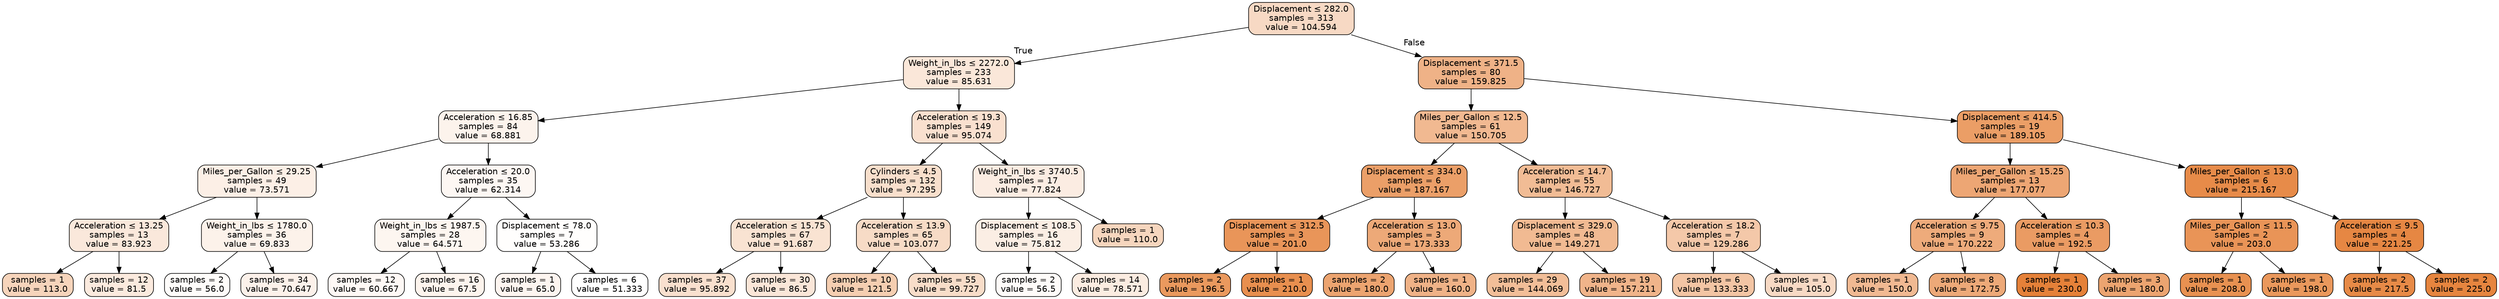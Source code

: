 digraph Tree {
node [shape=box, style="filled, rounded", color="black", fontname="helvetica"] ;
edge [fontname="helvetica"] ;
0 [label=<Displacement &le; 282.0<br/>samples = 313<br/>value = 104.594>, fillcolor="#f7d9c4"] ;
1 [label=<Weight_in_lbs &le; 2272.0<br/>samples = 233<br/>value = 85.631>, fillcolor="#fae7d9"] ;
0 -> 1 [labeldistance=2.5, labelangle=45, headlabel="True"] ;
2 [label=<Acceleration &le; 16.85<br/>samples = 84<br/>value = 68.881>, fillcolor="#fcf3ec"] ;
1 -> 2 ;
3 [label=<Miles_per_Gallon &le; 29.25<br/>samples = 49<br/>value = 73.571>, fillcolor="#fcefe6"] ;
2 -> 3 ;
4 [label=<Acceleration &le; 13.25<br/>samples = 13<br/>value = 83.923>, fillcolor="#fae8db"] ;
3 -> 4 ;
5 [label=<samples = 1<br/>value = 113.0>, fillcolor="#f6d4bb"] ;
4 -> 5 ;
6 [label=<samples = 12<br/>value = 81.5>, fillcolor="#fbeade"] ;
4 -> 6 ;
7 [label=<Weight_in_lbs &le; 1780.0<br/>samples = 36<br/>value = 69.833>, fillcolor="#fcf2ea"] ;
3 -> 7 ;
8 [label=<samples = 2<br/>value = 56.0>, fillcolor="#fefcfa"] ;
7 -> 8 ;
9 [label=<samples = 34<br/>value = 70.647>, fillcolor="#fcf1ea"] ;
7 -> 9 ;
10 [label=<Acceleration &le; 20.0<br/>samples = 35<br/>value = 62.314>, fillcolor="#fdf7f3"] ;
2 -> 10 ;
11 [label=<Weight_in_lbs &le; 1987.5<br/>samples = 28<br/>value = 64.571>, fillcolor="#fdf6f0"] ;
10 -> 11 ;
12 [label=<samples = 12<br/>value = 60.667>, fillcolor="#fef8f5"] ;
11 -> 12 ;
13 [label=<samples = 16<br/>value = 67.5>, fillcolor="#fdf4ed"] ;
11 -> 13 ;
14 [label=<Displacement &le; 78.0<br/>samples = 7<br/>value = 53.286>, fillcolor="#fffefd"] ;
10 -> 14 ;
15 [label=<samples = 1<br/>value = 65.0>, fillcolor="#fdf5f0"] ;
14 -> 15 ;
16 [label=<samples = 6<br/>value = 51.333>, fillcolor="#ffffff"] ;
14 -> 16 ;
17 [label=<Acceleration &le; 19.3<br/>samples = 149<br/>value = 95.074>, fillcolor="#f9e0cf"] ;
1 -> 17 ;
18 [label=<Cylinders &le; 4.5<br/>samples = 132<br/>value = 97.295>, fillcolor="#f8dfcc"] ;
17 -> 18 ;
19 [label=<Acceleration &le; 15.75<br/>samples = 67<br/>value = 91.687>, fillcolor="#f9e3d2"] ;
18 -> 19 ;
20 [label=<samples = 37<br/>value = 95.892>, fillcolor="#f9e0ce"] ;
19 -> 20 ;
21 [label=<samples = 30<br/>value = 86.5>, fillcolor="#fae6d8"] ;
19 -> 21 ;
22 [label=<Acceleration &le; 13.9<br/>samples = 65<br/>value = 103.077>, fillcolor="#f7dbc6"] ;
18 -> 22 ;
23 [label=<samples = 10<br/>value = 121.5>, fillcolor="#f5ceb1"] ;
22 -> 23 ;
24 [label=<samples = 55<br/>value = 99.727>, fillcolor="#f8ddc9"] ;
22 -> 24 ;
25 [label=<Weight_in_lbs &le; 3740.5<br/>samples = 17<br/>value = 77.824>, fillcolor="#fbece2"] ;
17 -> 25 ;
26 [label=<Displacement &le; 108.5<br/>samples = 16<br/>value = 75.812>, fillcolor="#fbeee4"] ;
25 -> 26 ;
27 [label=<samples = 2<br/>value = 56.5>, fillcolor="#fefbf9"] ;
26 -> 27 ;
28 [label=<samples = 14<br/>value = 78.571>, fillcolor="#fbece1"] ;
26 -> 28 ;
29 [label=<samples = 1<br/>value = 110.0>, fillcolor="#f6d6be"] ;
25 -> 29 ;
30 [label=<Displacement &le; 371.5<br/>samples = 80<br/>value = 159.825>, fillcolor="#efb287"] ;
0 -> 30 [labeldistance=2.5, labelangle=-45, headlabel="False"] ;
31 [label=<Miles_per_Gallon &le; 12.5<br/>samples = 61<br/>value = 150.705>, fillcolor="#f1b991"] ;
30 -> 31 ;
32 [label=<Displacement &le; 334.0<br/>samples = 6<br/>value = 187.167>, fillcolor="#eb9f68"] ;
31 -> 32 ;
33 [label=<Displacement &le; 312.5<br/>samples = 3<br/>value = 201.0>, fillcolor="#e99559"] ;
32 -> 33 ;
34 [label=<samples = 2<br/>value = 196.5>, fillcolor="#ea995e"] ;
33 -> 34 ;
35 [label=<samples = 1<br/>value = 210.0>, fillcolor="#e88f4f"] ;
33 -> 35 ;
36 [label=<Acceleration &le; 13.0<br/>samples = 3<br/>value = 173.333>, fillcolor="#eda978"] ;
32 -> 36 ;
37 [label=<samples = 2<br/>value = 180.0>, fillcolor="#eca470"] ;
36 -> 37 ;
38 [label=<samples = 1<br/>value = 160.0>, fillcolor="#efb287"] ;
36 -> 38 ;
39 [label=<Acceleration &le; 14.7<br/>samples = 55<br/>value = 146.727>, fillcolor="#f1bc95"] ;
31 -> 39 ;
40 [label=<Displacement &le; 329.0<br/>samples = 48<br/>value = 149.271>, fillcolor="#f1ba92"] ;
39 -> 40 ;
41 [label=<samples = 29<br/>value = 144.069>, fillcolor="#f2be98"] ;
40 -> 41 ;
42 [label=<samples = 19<br/>value = 157.211>, fillcolor="#f0b48a"] ;
40 -> 42 ;
43 [label=<Acceleration &le; 18.2<br/>samples = 7<br/>value = 129.286>, fillcolor="#f4c8a9"] ;
39 -> 43 ;
44 [label=<samples = 6<br/>value = 133.333>, fillcolor="#f3c5a4"] ;
43 -> 44 ;
45 [label=<samples = 1<br/>value = 105.0>, fillcolor="#f7d9c4"] ;
43 -> 45 ;
46 [label=<Displacement &le; 414.5<br/>samples = 19<br/>value = 189.105>, fillcolor="#eb9e66"] ;
30 -> 46 ;
47 [label=<Miles_per_Gallon &le; 15.25<br/>samples = 13<br/>value = 177.077>, fillcolor="#eda674"] ;
46 -> 47 ;
48 [label=<Acceleration &le; 9.75<br/>samples = 9<br/>value = 170.222>, fillcolor="#eeab7b"] ;
47 -> 48 ;
49 [label=<samples = 1<br/>value = 150.0>, fillcolor="#f1b992"] ;
48 -> 49 ;
50 [label=<samples = 8<br/>value = 172.75>, fillcolor="#eda978"] ;
48 -> 50 ;
51 [label=<Acceleration &le; 10.3<br/>samples = 4<br/>value = 192.5>, fillcolor="#ea9b63"] ;
47 -> 51 ;
52 [label=<samples = 1<br/>value = 230.0>, fillcolor="#e58139"] ;
51 -> 52 ;
53 [label=<samples = 3<br/>value = 180.0>, fillcolor="#eca470"] ;
51 -> 53 ;
54 [label=<Miles_per_Gallon &le; 13.0<br/>samples = 6<br/>value = 215.167>, fillcolor="#e78b49"] ;
46 -> 54 ;
55 [label=<Miles_per_Gallon &le; 11.5<br/>samples = 2<br/>value = 203.0>, fillcolor="#e99457"] ;
54 -> 55 ;
56 [label=<samples = 1<br/>value = 208.0>, fillcolor="#e89151"] ;
55 -> 56 ;
57 [label=<samples = 1<br/>value = 198.0>, fillcolor="#ea985c"] ;
55 -> 57 ;
58 [label=<Acceleration &le; 9.5<br/>samples = 4<br/>value = 221.25>, fillcolor="#e68743"] ;
54 -> 58 ;
59 [label=<samples = 2<br/>value = 217.5>, fillcolor="#e78a47"] ;
58 -> 59 ;
60 [label=<samples = 2<br/>value = 225.0>, fillcolor="#e6853f"] ;
58 -> 60 ;
}
